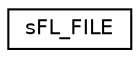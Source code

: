 digraph "Graphical Class Hierarchy"
{
 // LATEX_PDF_SIZE
  edge [fontname="Helvetica",fontsize="10",labelfontname="Helvetica",labelfontsize="10"];
  node [fontname="Helvetica",fontsize="10",shape=record];
  rankdir="LR";
  Node0 [label="sFL_FILE",height=0.2,width=0.4,color="black", fillcolor="white", style="filled",URL="$structsFL__FILE.html",tooltip=" "];
}

